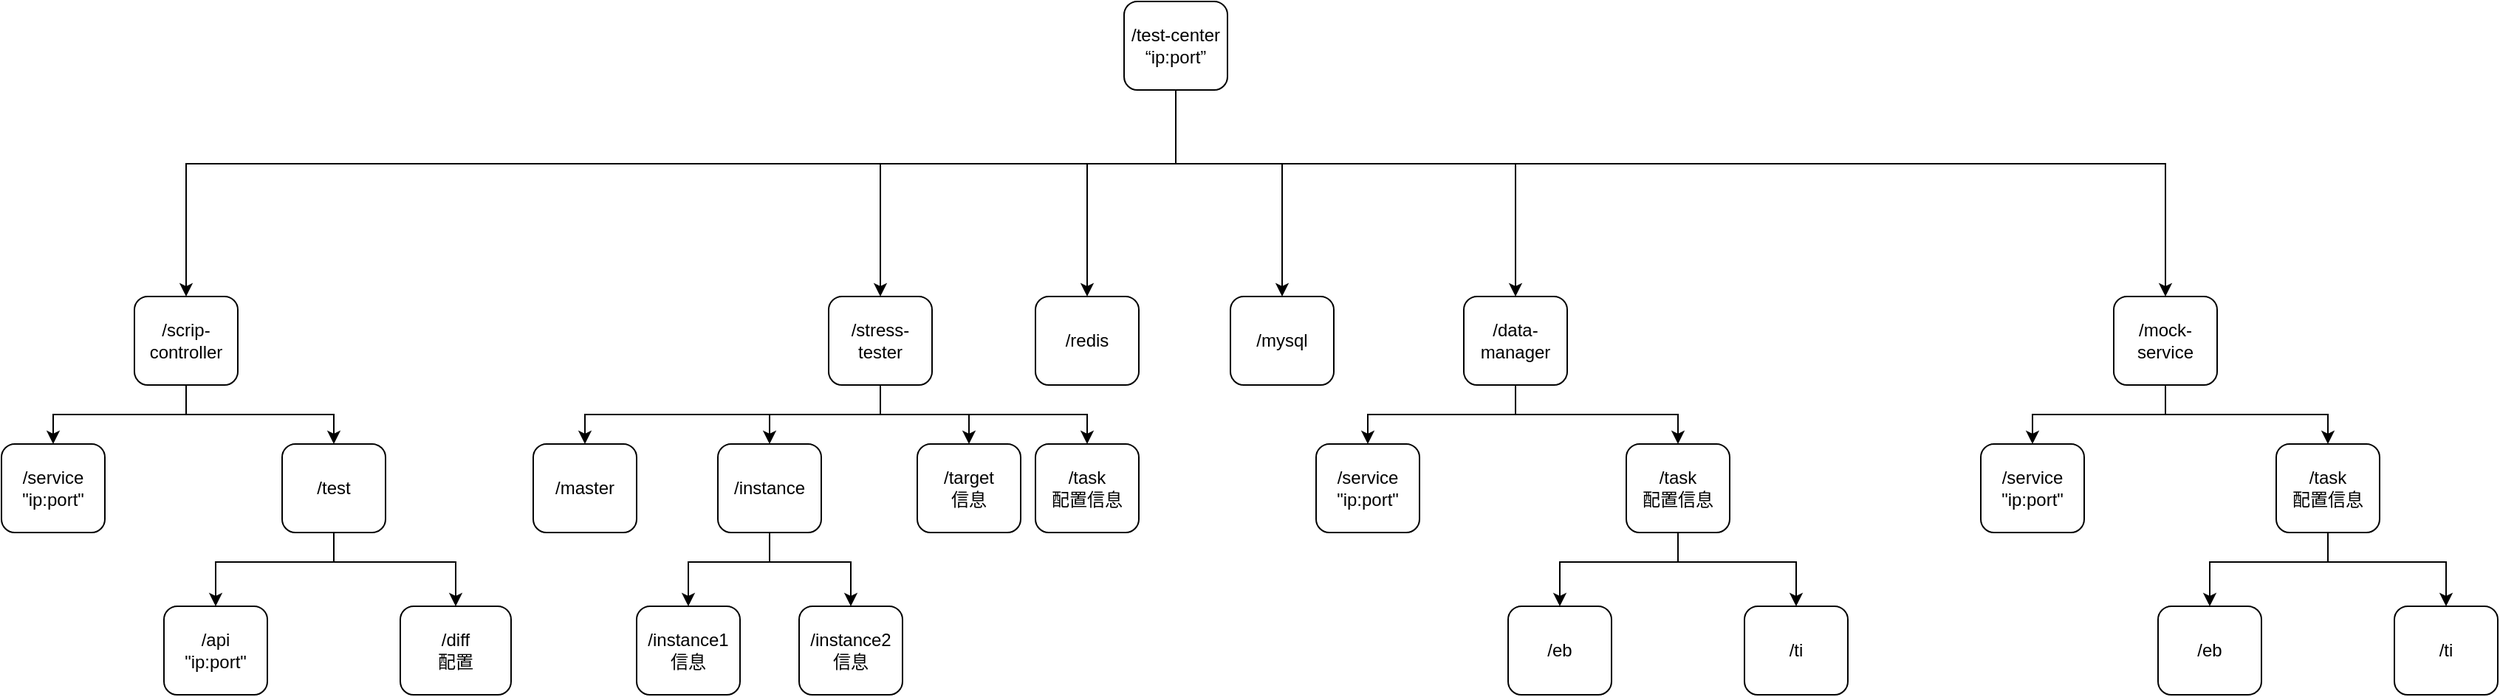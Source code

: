 <mxfile version="21.1.1" type="github">
  <diagram name="Page-1" id="97916047-d0de-89f5-080d-49f4d83e522f">
    <mxGraphModel dx="2219" dy="976" grid="1" gridSize="10" guides="1" tooltips="1" connect="1" arrows="1" fold="1" page="1" pageScale="1.5" pageWidth="1169" pageHeight="827" background="none" math="0" shadow="0">
      <root>
        <mxCell id="0" />
        <mxCell id="1" parent="0" />
        <mxCell id="EIRAZqwRXUZRjYP6rfTx-97" style="edgeStyle=orthogonalEdgeStyle;rounded=0;orthogonalLoop=1;jettySize=auto;html=1;entryX=0.5;entryY=0;entryDx=0;entryDy=0;exitX=0.5;exitY=1;exitDx=0;exitDy=0;" edge="1" parent="1" source="EIRAZqwRXUZRjYP6rfTx-56" target="EIRAZqwRXUZRjYP6rfTx-60">
          <mxGeometry relative="1" as="geometry">
            <Array as="points">
              <mxPoint x="805" y="120" />
              <mxPoint x="605" y="120" />
            </Array>
          </mxGeometry>
        </mxCell>
        <mxCell id="EIRAZqwRXUZRjYP6rfTx-106" style="edgeStyle=orthogonalEdgeStyle;rounded=0;orthogonalLoop=1;jettySize=auto;html=1;exitX=0.5;exitY=1;exitDx=0;exitDy=0;" edge="1" parent="1" source="EIRAZqwRXUZRjYP6rfTx-56" target="EIRAZqwRXUZRjYP6rfTx-61">
          <mxGeometry relative="1" as="geometry">
            <Array as="points">
              <mxPoint x="805" y="120" />
              <mxPoint x="1035" y="120" />
            </Array>
          </mxGeometry>
        </mxCell>
        <mxCell id="EIRAZqwRXUZRjYP6rfTx-117" style="edgeStyle=orthogonalEdgeStyle;rounded=0;orthogonalLoop=1;jettySize=auto;html=1;entryX=0.5;entryY=0;entryDx=0;entryDy=0;exitX=0.5;exitY=1;exitDx=0;exitDy=0;" edge="1" parent="1" source="EIRAZqwRXUZRjYP6rfTx-56" target="EIRAZqwRXUZRjYP6rfTx-62">
          <mxGeometry relative="1" as="geometry">
            <Array as="points">
              <mxPoint x="805" y="120" />
              <mxPoint x="1475" y="120" />
            </Array>
          </mxGeometry>
        </mxCell>
        <mxCell id="EIRAZqwRXUZRjYP6rfTx-123" style="edgeStyle=orthogonalEdgeStyle;rounded=0;orthogonalLoop=1;jettySize=auto;html=1;" edge="1" parent="1" source="EIRAZqwRXUZRjYP6rfTx-56" target="EIRAZqwRXUZRjYP6rfTx-59">
          <mxGeometry relative="1" as="geometry">
            <Array as="points">
              <mxPoint x="805" y="120" />
              <mxPoint x="135" y="120" />
            </Array>
          </mxGeometry>
        </mxCell>
        <mxCell id="EIRAZqwRXUZRjYP6rfTx-127" style="edgeStyle=orthogonalEdgeStyle;rounded=0;orthogonalLoop=1;jettySize=auto;html=1;" edge="1" parent="1" source="EIRAZqwRXUZRjYP6rfTx-56" target="EIRAZqwRXUZRjYP6rfTx-116">
          <mxGeometry relative="1" as="geometry">
            <Array as="points">
              <mxPoint x="805" y="120" />
            </Array>
          </mxGeometry>
        </mxCell>
        <mxCell id="EIRAZqwRXUZRjYP6rfTx-129" style="edgeStyle=orthogonalEdgeStyle;rounded=0;orthogonalLoop=1;jettySize=auto;html=1;" edge="1" parent="1" source="EIRAZqwRXUZRjYP6rfTx-56" target="EIRAZqwRXUZRjYP6rfTx-128">
          <mxGeometry relative="1" as="geometry">
            <Array as="points">
              <mxPoint x="805" y="120" />
              <mxPoint x="877" y="120" />
            </Array>
          </mxGeometry>
        </mxCell>
        <mxCell id="EIRAZqwRXUZRjYP6rfTx-56" value="/test-center&lt;br&gt;“ip:port”" style="rounded=1;whiteSpace=wrap;html=1;" vertex="1" parent="1">
          <mxGeometry x="770" y="10" width="70" height="60" as="geometry" />
        </mxCell>
        <mxCell id="EIRAZqwRXUZRjYP6rfTx-93" style="edgeStyle=orthogonalEdgeStyle;rounded=0;orthogonalLoop=1;jettySize=auto;html=1;entryX=0.5;entryY=0;entryDx=0;entryDy=0;" edge="1" parent="1" source="EIRAZqwRXUZRjYP6rfTx-59" target="EIRAZqwRXUZRjYP6rfTx-68">
          <mxGeometry relative="1" as="geometry">
            <Array as="points">
              <mxPoint x="135" y="290" />
              <mxPoint x="45" y="290" />
            </Array>
          </mxGeometry>
        </mxCell>
        <mxCell id="EIRAZqwRXUZRjYP6rfTx-94" style="edgeStyle=orthogonalEdgeStyle;rounded=0;orthogonalLoop=1;jettySize=auto;html=1;entryX=0.5;entryY=0;entryDx=0;entryDy=0;" edge="1" parent="1" source="EIRAZqwRXUZRjYP6rfTx-59" target="EIRAZqwRXUZRjYP6rfTx-70">
          <mxGeometry relative="1" as="geometry">
            <Array as="points">
              <mxPoint x="135" y="290" />
            </Array>
          </mxGeometry>
        </mxCell>
        <mxCell id="EIRAZqwRXUZRjYP6rfTx-59" value="/scrip-controller" style="rounded=1;whiteSpace=wrap;html=1;" vertex="1" parent="1">
          <mxGeometry x="100" y="210" width="70" height="60" as="geometry" />
        </mxCell>
        <mxCell id="EIRAZqwRXUZRjYP6rfTx-98" style="edgeStyle=orthogonalEdgeStyle;rounded=0;orthogonalLoop=1;jettySize=auto;html=1;entryX=0.5;entryY=0;entryDx=0;entryDy=0;" edge="1" parent="1" source="EIRAZqwRXUZRjYP6rfTx-60" target="EIRAZqwRXUZRjYP6rfTx-77">
          <mxGeometry relative="1" as="geometry">
            <Array as="points">
              <mxPoint x="605" y="290" />
              <mxPoint x="530" y="290" />
            </Array>
          </mxGeometry>
        </mxCell>
        <mxCell id="EIRAZqwRXUZRjYP6rfTx-100" style="edgeStyle=orthogonalEdgeStyle;rounded=0;orthogonalLoop=1;jettySize=auto;html=1;entryX=0.5;entryY=0;entryDx=0;entryDy=0;" edge="1" parent="1" source="EIRAZqwRXUZRjYP6rfTx-60" target="EIRAZqwRXUZRjYP6rfTx-86">
          <mxGeometry relative="1" as="geometry">
            <Array as="points">
              <mxPoint x="605" y="290" />
              <mxPoint x="665" y="290" />
            </Array>
          </mxGeometry>
        </mxCell>
        <mxCell id="EIRAZqwRXUZRjYP6rfTx-101" style="edgeStyle=orthogonalEdgeStyle;rounded=0;orthogonalLoop=1;jettySize=auto;html=1;entryX=0.5;entryY=0;entryDx=0;entryDy=0;" edge="1" parent="1" source="EIRAZqwRXUZRjYP6rfTx-60" target="EIRAZqwRXUZRjYP6rfTx-83">
          <mxGeometry relative="1" as="geometry">
            <Array as="points">
              <mxPoint x="605" y="290" />
              <mxPoint x="405" y="290" />
            </Array>
          </mxGeometry>
        </mxCell>
        <mxCell id="EIRAZqwRXUZRjYP6rfTx-102" style="edgeStyle=orthogonalEdgeStyle;rounded=0;orthogonalLoop=1;jettySize=auto;html=1;entryX=0.5;entryY=0;entryDx=0;entryDy=0;" edge="1" parent="1" source="EIRAZqwRXUZRjYP6rfTx-60" target="EIRAZqwRXUZRjYP6rfTx-89">
          <mxGeometry relative="1" as="geometry">
            <Array as="points">
              <mxPoint x="605" y="290" />
              <mxPoint x="745" y="290" />
            </Array>
          </mxGeometry>
        </mxCell>
        <mxCell id="EIRAZqwRXUZRjYP6rfTx-60" value="/stress-tester" style="rounded=1;whiteSpace=wrap;html=1;" vertex="1" parent="1">
          <mxGeometry x="570" y="210" width="70" height="60" as="geometry" />
        </mxCell>
        <mxCell id="EIRAZqwRXUZRjYP6rfTx-107" style="edgeStyle=orthogonalEdgeStyle;rounded=0;orthogonalLoop=1;jettySize=auto;html=1;" edge="1" parent="1" source="EIRAZqwRXUZRjYP6rfTx-61" target="EIRAZqwRXUZRjYP6rfTx-85">
          <mxGeometry relative="1" as="geometry">
            <Array as="points">
              <mxPoint x="1035" y="290" />
            </Array>
          </mxGeometry>
        </mxCell>
        <mxCell id="EIRAZqwRXUZRjYP6rfTx-108" style="edgeStyle=orthogonalEdgeStyle;rounded=0;orthogonalLoop=1;jettySize=auto;html=1;entryX=0.5;entryY=0;entryDx=0;entryDy=0;" edge="1" parent="1" source="EIRAZqwRXUZRjYP6rfTx-61" target="EIRAZqwRXUZRjYP6rfTx-103">
          <mxGeometry relative="1" as="geometry">
            <Array as="points">
              <mxPoint x="1035" y="290" />
            </Array>
          </mxGeometry>
        </mxCell>
        <mxCell id="EIRAZqwRXUZRjYP6rfTx-61" value="/data-manager" style="rounded=1;whiteSpace=wrap;html=1;" vertex="1" parent="1">
          <mxGeometry x="1000" y="210" width="70" height="60" as="geometry" />
        </mxCell>
        <mxCell id="EIRAZqwRXUZRjYP6rfTx-119" style="edgeStyle=orthogonalEdgeStyle;rounded=0;orthogonalLoop=1;jettySize=auto;html=1;entryX=0.5;entryY=0;entryDx=0;entryDy=0;" edge="1" parent="1" source="EIRAZqwRXUZRjYP6rfTx-62" target="EIRAZqwRXUZRjYP6rfTx-115">
          <mxGeometry relative="1" as="geometry">
            <Array as="points">
              <mxPoint x="1475" y="290" />
              <mxPoint x="1585" y="290" />
            </Array>
          </mxGeometry>
        </mxCell>
        <mxCell id="EIRAZqwRXUZRjYP6rfTx-120" style="edgeStyle=orthogonalEdgeStyle;rounded=0;orthogonalLoop=1;jettySize=auto;html=1;" edge="1" parent="1" source="EIRAZqwRXUZRjYP6rfTx-62" target="EIRAZqwRXUZRjYP6rfTx-90">
          <mxGeometry relative="1" as="geometry">
            <Array as="points">
              <mxPoint x="1475" y="290" />
              <mxPoint x="1385" y="290" />
            </Array>
          </mxGeometry>
        </mxCell>
        <mxCell id="EIRAZqwRXUZRjYP6rfTx-62" value="/mock-service" style="rounded=1;whiteSpace=wrap;html=1;" vertex="1" parent="1">
          <mxGeometry x="1440" y="210" width="70" height="60" as="geometry" />
        </mxCell>
        <mxCell id="EIRAZqwRXUZRjYP6rfTx-68" value="/service&lt;br&gt;&quot;ip:port&quot;" style="rounded=1;whiteSpace=wrap;html=1;" vertex="1" parent="1">
          <mxGeometry x="10" y="310" width="70" height="60" as="geometry" />
        </mxCell>
        <mxCell id="EIRAZqwRXUZRjYP6rfTx-95" style="edgeStyle=orthogonalEdgeStyle;rounded=0;orthogonalLoop=1;jettySize=auto;html=1;entryX=0.5;entryY=0;entryDx=0;entryDy=0;" edge="1" parent="1" source="EIRAZqwRXUZRjYP6rfTx-70" target="EIRAZqwRXUZRjYP6rfTx-74">
          <mxGeometry relative="1" as="geometry">
            <Array as="points">
              <mxPoint x="235" y="390" />
              <mxPoint x="155" y="390" />
            </Array>
          </mxGeometry>
        </mxCell>
        <mxCell id="EIRAZqwRXUZRjYP6rfTx-96" style="edgeStyle=orthogonalEdgeStyle;rounded=0;orthogonalLoop=1;jettySize=auto;html=1;entryX=0.5;entryY=0;entryDx=0;entryDy=0;" edge="1" parent="1" source="EIRAZqwRXUZRjYP6rfTx-70" target="EIRAZqwRXUZRjYP6rfTx-72">
          <mxGeometry relative="1" as="geometry">
            <Array as="points">
              <mxPoint x="235" y="390" />
              <mxPoint x="318" y="390" />
            </Array>
          </mxGeometry>
        </mxCell>
        <mxCell id="EIRAZqwRXUZRjYP6rfTx-70" value="/test" style="rounded=1;whiteSpace=wrap;html=1;" vertex="1" parent="1">
          <mxGeometry x="200" y="310" width="70" height="60" as="geometry" />
        </mxCell>
        <mxCell id="EIRAZqwRXUZRjYP6rfTx-72" value="/diff&lt;br&gt;配置" style="rounded=1;whiteSpace=wrap;html=1;" vertex="1" parent="1">
          <mxGeometry x="280" y="420" width="75" height="60" as="geometry" />
        </mxCell>
        <mxCell id="EIRAZqwRXUZRjYP6rfTx-74" value="/api&lt;br&gt;&quot;ip:port&quot;" style="rounded=1;whiteSpace=wrap;html=1;" vertex="1" parent="1">
          <mxGeometry x="120" y="420" width="70" height="60" as="geometry" />
        </mxCell>
        <mxCell id="EIRAZqwRXUZRjYP6rfTx-104" style="edgeStyle=orthogonalEdgeStyle;rounded=0;orthogonalLoop=1;jettySize=auto;html=1;entryX=0.5;entryY=0;entryDx=0;entryDy=0;" edge="1" parent="1" source="EIRAZqwRXUZRjYP6rfTx-77" target="EIRAZqwRXUZRjYP6rfTx-80">
          <mxGeometry relative="1" as="geometry">
            <Array as="points">
              <mxPoint x="530" y="390" />
              <mxPoint x="475" y="390" />
            </Array>
          </mxGeometry>
        </mxCell>
        <mxCell id="EIRAZqwRXUZRjYP6rfTx-105" style="edgeStyle=orthogonalEdgeStyle;rounded=0;orthogonalLoop=1;jettySize=auto;html=1;entryX=0.5;entryY=0;entryDx=0;entryDy=0;" edge="1" parent="1" source="EIRAZqwRXUZRjYP6rfTx-77" target="EIRAZqwRXUZRjYP6rfTx-81">
          <mxGeometry relative="1" as="geometry">
            <Array as="points">
              <mxPoint x="530" y="390" />
              <mxPoint x="585" y="390" />
            </Array>
          </mxGeometry>
        </mxCell>
        <mxCell id="EIRAZqwRXUZRjYP6rfTx-77" value="/instance" style="rounded=1;whiteSpace=wrap;html=1;" vertex="1" parent="1">
          <mxGeometry x="495" y="310" width="70" height="60" as="geometry" />
        </mxCell>
        <mxCell id="EIRAZqwRXUZRjYP6rfTx-80" value="/instance1&lt;br&gt;信息" style="rounded=1;whiteSpace=wrap;html=1;" vertex="1" parent="1">
          <mxGeometry x="440" y="420" width="70" height="60" as="geometry" />
        </mxCell>
        <mxCell id="EIRAZqwRXUZRjYP6rfTx-81" value="/instance2&lt;br&gt;信息" style="rounded=1;whiteSpace=wrap;html=1;" vertex="1" parent="1">
          <mxGeometry x="550" y="420" width="70" height="60" as="geometry" />
        </mxCell>
        <mxCell id="EIRAZqwRXUZRjYP6rfTx-83" value="/master" style="rounded=1;whiteSpace=wrap;html=1;" vertex="1" parent="1">
          <mxGeometry x="370" y="310" width="70" height="60" as="geometry" />
        </mxCell>
        <mxCell id="EIRAZqwRXUZRjYP6rfTx-85" value="/service&lt;br&gt;&quot;ip:port&quot;" style="rounded=1;whiteSpace=wrap;html=1;" vertex="1" parent="1">
          <mxGeometry x="900" y="310" width="70" height="60" as="geometry" />
        </mxCell>
        <mxCell id="EIRAZqwRXUZRjYP6rfTx-86" value="/target&lt;br&gt;信息" style="rounded=1;whiteSpace=wrap;html=1;" vertex="1" parent="1">
          <mxGeometry x="630" y="310" width="70" height="60" as="geometry" />
        </mxCell>
        <mxCell id="EIRAZqwRXUZRjYP6rfTx-87" value="/eb" style="rounded=1;whiteSpace=wrap;html=1;" vertex="1" parent="1">
          <mxGeometry x="1030" y="420" width="70" height="60" as="geometry" />
        </mxCell>
        <mxCell id="EIRAZqwRXUZRjYP6rfTx-88" value="/ti" style="rounded=1;whiteSpace=wrap;html=1;" vertex="1" parent="1">
          <mxGeometry x="1190" y="420" width="70" height="60" as="geometry" />
        </mxCell>
        <mxCell id="EIRAZqwRXUZRjYP6rfTx-89" value="/task&lt;br&gt;配置信息" style="rounded=1;whiteSpace=wrap;html=1;" vertex="1" parent="1">
          <mxGeometry x="710" y="310" width="70" height="60" as="geometry" />
        </mxCell>
        <mxCell id="EIRAZqwRXUZRjYP6rfTx-90" value="/service&lt;br&gt;&quot;ip:port&quot;" style="rounded=1;whiteSpace=wrap;html=1;" vertex="1" parent="1">
          <mxGeometry x="1350" y="310" width="70" height="60" as="geometry" />
        </mxCell>
        <mxCell id="EIRAZqwRXUZRjYP6rfTx-109" style="edgeStyle=orthogonalEdgeStyle;rounded=0;orthogonalLoop=1;jettySize=auto;html=1;entryX=0.5;entryY=0;entryDx=0;entryDy=0;" edge="1" parent="1" source="EIRAZqwRXUZRjYP6rfTx-103" target="EIRAZqwRXUZRjYP6rfTx-87">
          <mxGeometry relative="1" as="geometry">
            <Array as="points">
              <mxPoint x="1145" y="390" />
              <mxPoint x="1065" y="390" />
            </Array>
          </mxGeometry>
        </mxCell>
        <mxCell id="EIRAZqwRXUZRjYP6rfTx-110" style="edgeStyle=orthogonalEdgeStyle;rounded=0;orthogonalLoop=1;jettySize=auto;html=1;entryX=0.5;entryY=0;entryDx=0;entryDy=0;" edge="1" parent="1" source="EIRAZqwRXUZRjYP6rfTx-103" target="EIRAZqwRXUZRjYP6rfTx-88">
          <mxGeometry relative="1" as="geometry">
            <Array as="points">
              <mxPoint x="1145" y="390" />
              <mxPoint x="1225" y="390" />
            </Array>
          </mxGeometry>
        </mxCell>
        <mxCell id="EIRAZqwRXUZRjYP6rfTx-103" value="/task&lt;br&gt;配置信息" style="rounded=1;whiteSpace=wrap;html=1;" vertex="1" parent="1">
          <mxGeometry x="1110" y="310" width="70" height="60" as="geometry" />
        </mxCell>
        <mxCell id="EIRAZqwRXUZRjYP6rfTx-111" value="/eb" style="rounded=1;whiteSpace=wrap;html=1;" vertex="1" parent="1">
          <mxGeometry x="1470" y="420" width="70" height="60" as="geometry" />
        </mxCell>
        <mxCell id="EIRAZqwRXUZRjYP6rfTx-112" value="/ti" style="rounded=1;whiteSpace=wrap;html=1;" vertex="1" parent="1">
          <mxGeometry x="1630" y="420" width="70" height="60" as="geometry" />
        </mxCell>
        <mxCell id="EIRAZqwRXUZRjYP6rfTx-113" style="edgeStyle=orthogonalEdgeStyle;rounded=0;orthogonalLoop=1;jettySize=auto;html=1;entryX=0.5;entryY=0;entryDx=0;entryDy=0;" edge="1" parent="1" source="EIRAZqwRXUZRjYP6rfTx-115" target="EIRAZqwRXUZRjYP6rfTx-111">
          <mxGeometry relative="1" as="geometry">
            <Array as="points">
              <mxPoint x="1585" y="390" />
              <mxPoint x="1505" y="390" />
            </Array>
          </mxGeometry>
        </mxCell>
        <mxCell id="EIRAZqwRXUZRjYP6rfTx-114" style="edgeStyle=orthogonalEdgeStyle;rounded=0;orthogonalLoop=1;jettySize=auto;html=1;entryX=0.5;entryY=0;entryDx=0;entryDy=0;" edge="1" parent="1" source="EIRAZqwRXUZRjYP6rfTx-115" target="EIRAZqwRXUZRjYP6rfTx-112">
          <mxGeometry relative="1" as="geometry">
            <Array as="points">
              <mxPoint x="1585" y="390" />
              <mxPoint x="1665" y="390" />
            </Array>
          </mxGeometry>
        </mxCell>
        <mxCell id="EIRAZqwRXUZRjYP6rfTx-115" value="/task&lt;br&gt;配置信息" style="rounded=1;whiteSpace=wrap;html=1;" vertex="1" parent="1">
          <mxGeometry x="1550" y="310" width="70" height="60" as="geometry" />
        </mxCell>
        <mxCell id="EIRAZqwRXUZRjYP6rfTx-116" value="/redis" style="rounded=1;whiteSpace=wrap;html=1;" vertex="1" parent="1">
          <mxGeometry x="710" y="210" width="70" height="60" as="geometry" />
        </mxCell>
        <mxCell id="EIRAZqwRXUZRjYP6rfTx-128" value="/mysql" style="rounded=1;whiteSpace=wrap;html=1;" vertex="1" parent="1">
          <mxGeometry x="842" y="210" width="70" height="60" as="geometry" />
        </mxCell>
      </root>
    </mxGraphModel>
  </diagram>
</mxfile>

